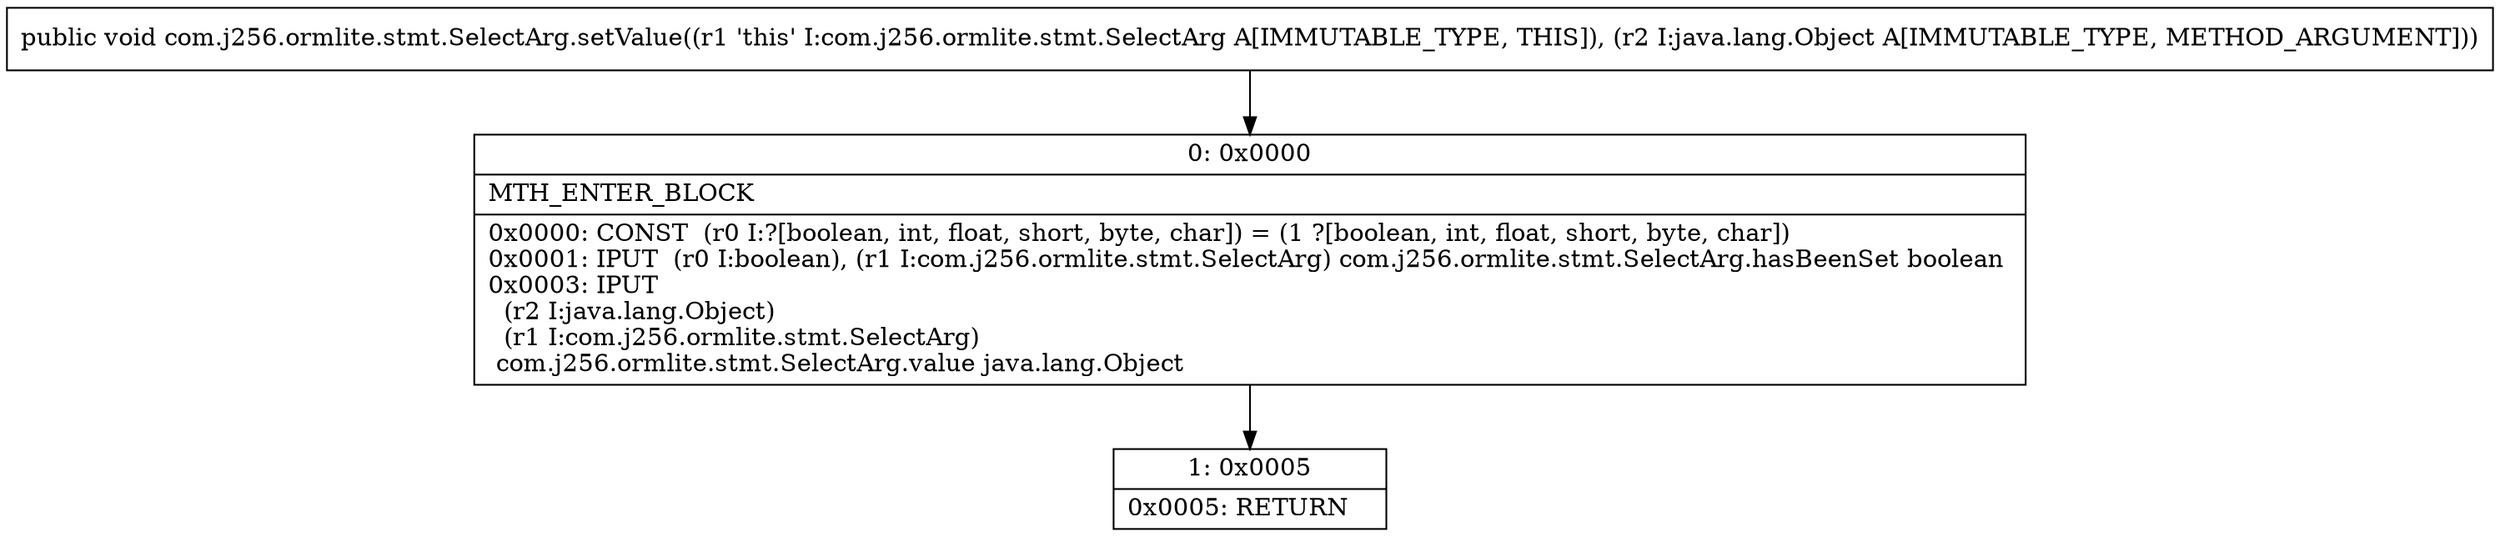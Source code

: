 digraph "CFG forcom.j256.ormlite.stmt.SelectArg.setValue(Ljava\/lang\/Object;)V" {
Node_0 [shape=record,label="{0\:\ 0x0000|MTH_ENTER_BLOCK\l|0x0000: CONST  (r0 I:?[boolean, int, float, short, byte, char]) = (1 ?[boolean, int, float, short, byte, char]) \l0x0001: IPUT  (r0 I:boolean), (r1 I:com.j256.ormlite.stmt.SelectArg) com.j256.ormlite.stmt.SelectArg.hasBeenSet boolean \l0x0003: IPUT  \l  (r2 I:java.lang.Object)\l  (r1 I:com.j256.ormlite.stmt.SelectArg)\l com.j256.ormlite.stmt.SelectArg.value java.lang.Object \l}"];
Node_1 [shape=record,label="{1\:\ 0x0005|0x0005: RETURN   \l}"];
MethodNode[shape=record,label="{public void com.j256.ormlite.stmt.SelectArg.setValue((r1 'this' I:com.j256.ormlite.stmt.SelectArg A[IMMUTABLE_TYPE, THIS]), (r2 I:java.lang.Object A[IMMUTABLE_TYPE, METHOD_ARGUMENT])) }"];
MethodNode -> Node_0;
Node_0 -> Node_1;
}

